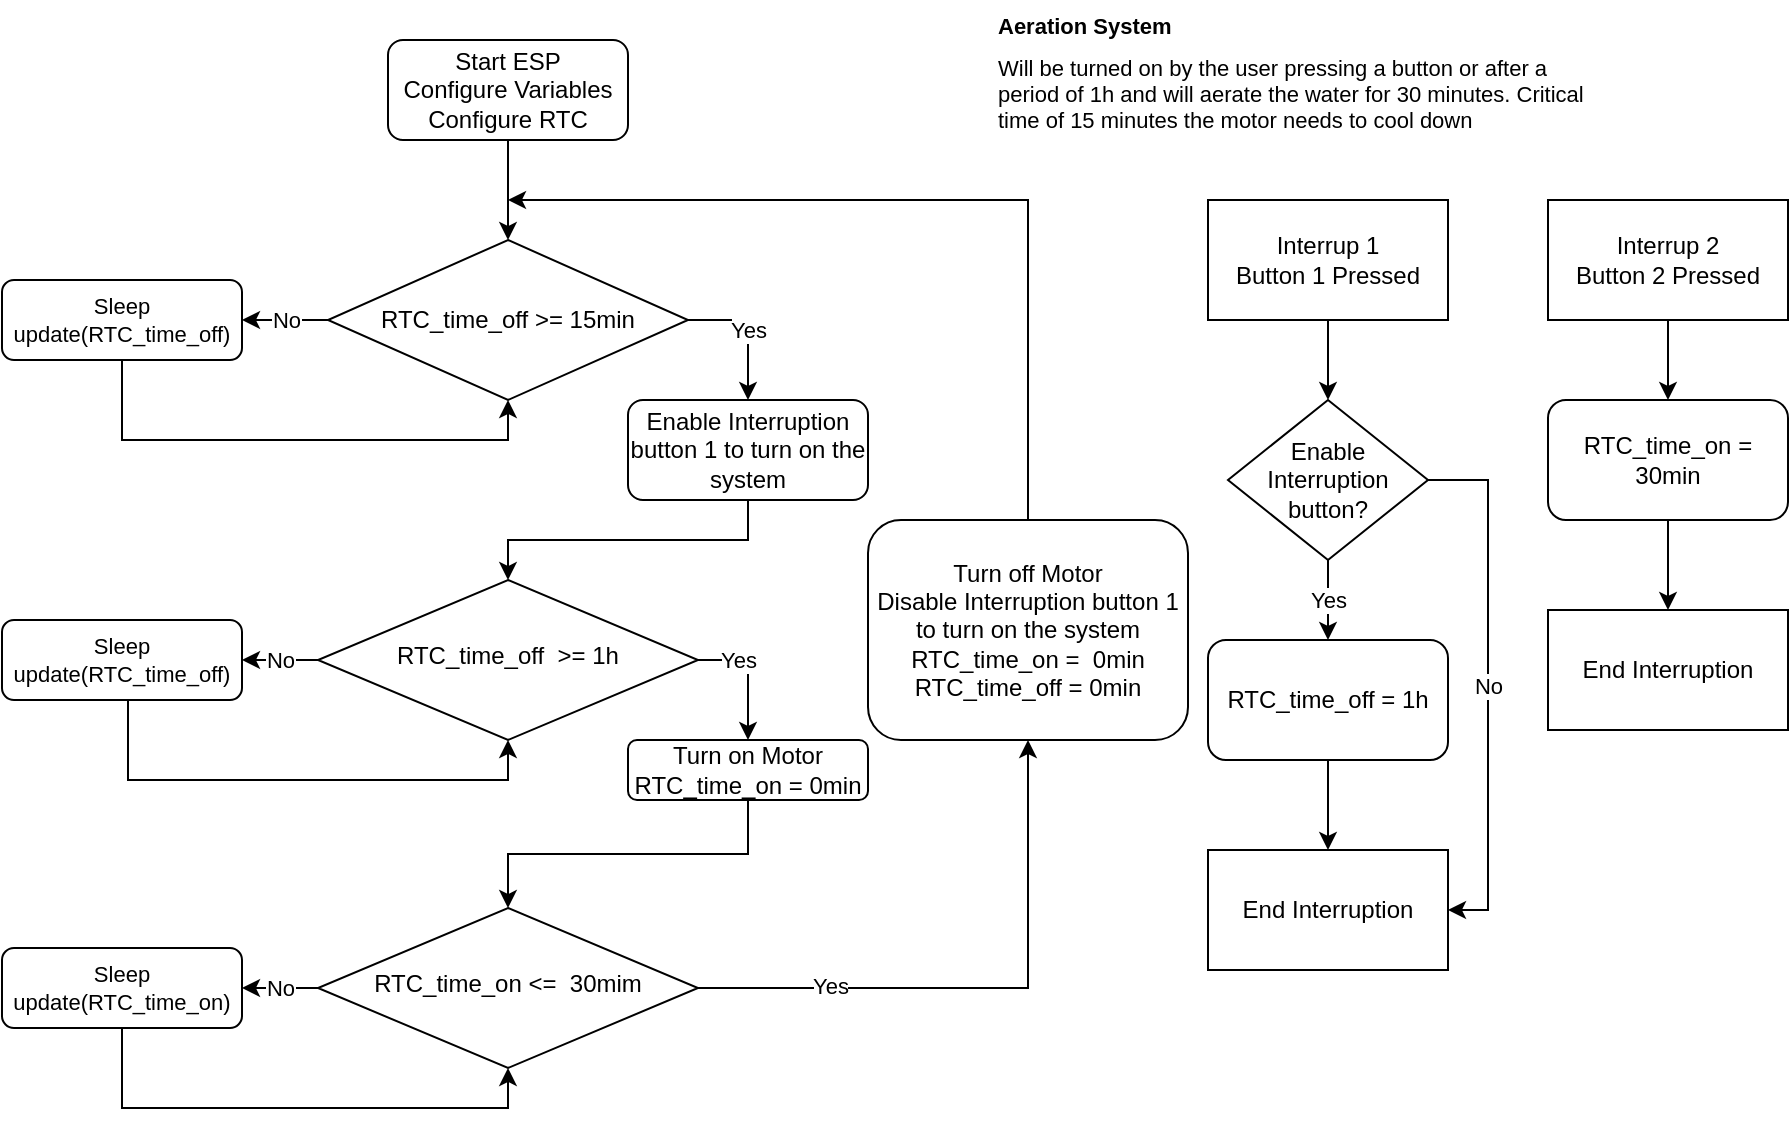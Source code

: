 <mxfile version="21.5.0" type="github">
  <diagram name="Página-1" id="dplFQ-64sNLR6vtTWmUc">
    <mxGraphModel dx="2786" dy="1594" grid="1" gridSize="10" guides="1" tooltips="1" connect="1" arrows="1" fold="1" page="1" pageScale="1" pageWidth="827" pageHeight="1169" math="0" shadow="0">
      <root>
        <mxCell id="0" />
        <mxCell id="1" parent="0" />
        <mxCell id="TfejN2n5QXlp0c48sBCe-1" style="edgeStyle=orthogonalEdgeStyle;rounded=0;orthogonalLoop=1;jettySize=auto;html=1;exitX=0.5;exitY=1;exitDx=0;exitDy=0;entryX=0.5;entryY=0;entryDx=0;entryDy=0;" edge="1" parent="1" source="TfejN2n5QXlp0c48sBCe-2">
          <mxGeometry relative="1" as="geometry">
            <mxPoint x="260" y="150" as="targetPoint" />
          </mxGeometry>
        </mxCell>
        <mxCell id="TfejN2n5QXlp0c48sBCe-2" value="Start ESP&lt;br&gt;Configure Variables&lt;br&gt;Configure RTC" style="rounded=1;whiteSpace=wrap;html=1;fontSize=12;glass=0;strokeWidth=1;shadow=0;" vertex="1" parent="1">
          <mxGeometry x="200" y="50" width="120" height="50" as="geometry" />
        </mxCell>
        <mxCell id="TfejN2n5QXlp0c48sBCe-3" value="No" style="edgeStyle=orthogonalEdgeStyle;rounded=0;orthogonalLoop=1;jettySize=auto;html=1;exitX=0;exitY=0.5;exitDx=0;exitDy=0;entryX=1;entryY=0.5;entryDx=0;entryDy=0;" edge="1" parent="1" source="TfejN2n5QXlp0c48sBCe-5" target="TfejN2n5QXlp0c48sBCe-18">
          <mxGeometry relative="1" as="geometry" />
        </mxCell>
        <mxCell id="TfejN2n5QXlp0c48sBCe-4" value="Yes" style="edgeStyle=orthogonalEdgeStyle;rounded=0;orthogonalLoop=1;jettySize=auto;html=1;exitX=1;exitY=0.5;exitDx=0;exitDy=0;entryX=0.5;entryY=0;entryDx=0;entryDy=0;" edge="1" parent="1" source="TfejN2n5QXlp0c48sBCe-5" target="TfejN2n5QXlp0c48sBCe-16">
          <mxGeometry x="-0.4" relative="1" as="geometry">
            <mxPoint as="offset" />
          </mxGeometry>
        </mxCell>
        <mxCell id="TfejN2n5QXlp0c48sBCe-5" value="RTC_time_off&amp;nbsp; &amp;gt;= 1h" style="rhombus;whiteSpace=wrap;html=1;shadow=0;fontFamily=Helvetica;fontSize=12;align=center;strokeWidth=1;spacing=6;spacingTop=-4;" vertex="1" parent="1">
          <mxGeometry x="165" y="320" width="190" height="80" as="geometry" />
        </mxCell>
        <mxCell id="TfejN2n5QXlp0c48sBCe-6" style="edgeStyle=orthogonalEdgeStyle;rounded=0;orthogonalLoop=1;jettySize=auto;html=1;exitX=0.5;exitY=1;exitDx=0;exitDy=0;entryX=0.5;entryY=0;entryDx=0;entryDy=0;" edge="1" parent="1" source="TfejN2n5QXlp0c48sBCe-7" target="TfejN2n5QXlp0c48sBCe-5">
          <mxGeometry relative="1" as="geometry" />
        </mxCell>
        <mxCell id="TfejN2n5QXlp0c48sBCe-7" value="Enable Interruption button 1 to turn on the system" style="rounded=1;whiteSpace=wrap;html=1;fontSize=12;glass=0;strokeWidth=1;shadow=0;" vertex="1" parent="1">
          <mxGeometry x="320" y="230" width="120" height="50" as="geometry" />
        </mxCell>
        <mxCell id="TfejN2n5QXlp0c48sBCe-8" style="edgeStyle=orthogonalEdgeStyle;rounded=0;orthogonalLoop=1;jettySize=auto;html=1;entryX=0.5;entryY=1;entryDx=0;entryDy=0;" edge="1" parent="1" source="TfejN2n5QXlp0c48sBCe-9" target="TfejN2n5QXlp0c48sBCe-14">
          <mxGeometry relative="1" as="geometry">
            <Array as="points">
              <mxPoint x="67" y="584" />
              <mxPoint x="260" y="584" />
            </Array>
          </mxGeometry>
        </mxCell>
        <mxCell id="TfejN2n5QXlp0c48sBCe-9" value="Sleep&lt;br style=&quot;font-size: 11px;&quot;&gt;update(RTC_time_on)" style="rounded=1;whiteSpace=wrap;html=1;fontSize=11;glass=0;strokeWidth=1;shadow=0;" vertex="1" parent="1">
          <mxGeometry x="7" y="504" width="120" height="40" as="geometry" />
        </mxCell>
        <mxCell id="TfejN2n5QXlp0c48sBCe-10" value="&lt;h1 style=&quot;font-size: 11px;&quot;&gt;&lt;span style=&quot;background-color: initial; font-size: 11px;&quot;&gt;&lt;font style=&quot;font-size: 11px;&quot;&gt;Aeration System&lt;/font&gt;&lt;/span&gt;&lt;/h1&gt;&lt;h1 style=&quot;font-size: 11px;&quot;&gt;&lt;span style=&quot;background-color: initial; font-weight: normal; font-size: 11px;&quot;&gt;Will be turned on by the user pressing a button or after a period of 1h&amp;nbsp;and will aerate the water for 30 minutes. Critical time of 15 minutes the motor needs to cool down&lt;/span&gt;&lt;br style=&quot;font-size: 11px;&quot;&gt;&lt;/h1&gt;" style="text;html=1;strokeColor=none;fillColor=none;spacing=5;spacingTop=-20;whiteSpace=wrap;overflow=hidden;rounded=0;fontSize=11;" vertex="1" parent="1">
          <mxGeometry x="500" y="40" width="310" height="150" as="geometry" />
        </mxCell>
        <mxCell id="TfejN2n5QXlp0c48sBCe-11" style="edgeStyle=orthogonalEdgeStyle;rounded=0;orthogonalLoop=1;jettySize=auto;html=1;entryX=0.5;entryY=1;entryDx=0;entryDy=0;" edge="1" parent="1" source="TfejN2n5QXlp0c48sBCe-14" target="TfejN2n5QXlp0c48sBCe-20">
          <mxGeometry relative="1" as="geometry" />
        </mxCell>
        <mxCell id="TfejN2n5QXlp0c48sBCe-12" value="Yes" style="edgeLabel;html=1;align=center;verticalAlign=middle;resizable=0;points=[];" vertex="1" connectable="0" parent="TfejN2n5QXlp0c48sBCe-11">
          <mxGeometry x="-0.544" y="1" relative="1" as="geometry">
            <mxPoint as="offset" />
          </mxGeometry>
        </mxCell>
        <mxCell id="TfejN2n5QXlp0c48sBCe-13" value="No" style="edgeStyle=orthogonalEdgeStyle;rounded=0;orthogonalLoop=1;jettySize=auto;html=1;exitX=0;exitY=0.5;exitDx=0;exitDy=0;entryX=1;entryY=0.5;entryDx=0;entryDy=0;" edge="1" parent="1" source="TfejN2n5QXlp0c48sBCe-14" target="TfejN2n5QXlp0c48sBCe-9">
          <mxGeometry relative="1" as="geometry" />
        </mxCell>
        <mxCell id="TfejN2n5QXlp0c48sBCe-14" value="RTC_time_on &amp;lt;=&amp;nbsp;&amp;nbsp;30mim" style="rhombus;whiteSpace=wrap;html=1;shadow=0;fontFamily=Helvetica;fontSize=12;align=center;strokeWidth=1;spacing=6;spacingTop=-4;" vertex="1" parent="1">
          <mxGeometry x="165" y="484" width="190" height="80" as="geometry" />
        </mxCell>
        <mxCell id="TfejN2n5QXlp0c48sBCe-15" style="edgeStyle=orthogonalEdgeStyle;rounded=0;orthogonalLoop=1;jettySize=auto;html=1;entryX=0.5;entryY=0;entryDx=0;entryDy=0;" edge="1" parent="1" source="TfejN2n5QXlp0c48sBCe-16" target="TfejN2n5QXlp0c48sBCe-14">
          <mxGeometry relative="1" as="geometry" />
        </mxCell>
        <mxCell id="TfejN2n5QXlp0c48sBCe-16" value="Turn on Motor&lt;br&gt;RTC_time_on = 0min" style="rounded=1;whiteSpace=wrap;html=1;fontSize=12;glass=0;strokeWidth=1;shadow=0;" vertex="1" parent="1">
          <mxGeometry x="320" y="400" width="120" height="30" as="geometry" />
        </mxCell>
        <mxCell id="TfejN2n5QXlp0c48sBCe-17" style="edgeStyle=orthogonalEdgeStyle;rounded=0;orthogonalLoop=1;jettySize=auto;html=1;entryX=0.5;entryY=1;entryDx=0;entryDy=0;" edge="1" parent="1" source="TfejN2n5QXlp0c48sBCe-18" target="TfejN2n5QXlp0c48sBCe-5">
          <mxGeometry relative="1" as="geometry">
            <Array as="points">
              <mxPoint x="70" y="420" />
              <mxPoint x="260" y="420" />
            </Array>
          </mxGeometry>
        </mxCell>
        <mxCell id="TfejN2n5QXlp0c48sBCe-18" value="Sleep&lt;br style=&quot;font-size: 11px;&quot;&gt;update(RTC_time_off)" style="rounded=1;whiteSpace=wrap;html=1;fontSize=11;glass=0;strokeWidth=1;shadow=0;" vertex="1" parent="1">
          <mxGeometry x="7" y="340" width="120" height="40" as="geometry" />
        </mxCell>
        <mxCell id="TfejN2n5QXlp0c48sBCe-19" style="edgeStyle=orthogonalEdgeStyle;rounded=0;orthogonalLoop=1;jettySize=auto;html=1;exitX=0.5;exitY=0;exitDx=0;exitDy=0;" edge="1" parent="1" source="TfejN2n5QXlp0c48sBCe-20">
          <mxGeometry relative="1" as="geometry">
            <mxPoint x="260" y="130" as="targetPoint" />
            <Array as="points">
              <mxPoint x="520" y="130" />
            </Array>
          </mxGeometry>
        </mxCell>
        <mxCell id="TfejN2n5QXlp0c48sBCe-20" value="Turn off Motor&lt;br&gt;Disable Interruption button 1 to turn on the system&lt;br&gt;RTC_time_on =&amp;nbsp; 0min&lt;br&gt;RTC_time_off = 0min" style="rounded=1;whiteSpace=wrap;html=1;fontSize=12;glass=0;strokeWidth=1;shadow=0;" vertex="1" parent="1">
          <mxGeometry x="440" y="290" width="160" height="110" as="geometry" />
        </mxCell>
        <mxCell id="TfejN2n5QXlp0c48sBCe-21" style="edgeStyle=orthogonalEdgeStyle;rounded=0;orthogonalLoop=1;jettySize=auto;html=1;entryX=0.5;entryY=1;entryDx=0;entryDy=0;" edge="1" parent="1" source="TfejN2n5QXlp0c48sBCe-22">
          <mxGeometry relative="1" as="geometry">
            <mxPoint x="260" y="230" as="targetPoint" />
            <Array as="points">
              <mxPoint x="67" y="250" />
              <mxPoint x="260" y="250" />
            </Array>
          </mxGeometry>
        </mxCell>
        <mxCell id="TfejN2n5QXlp0c48sBCe-22" value="Sleep&lt;br style=&quot;font-size: 11px;&quot;&gt;update(RTC_time_off)" style="rounded=1;whiteSpace=wrap;html=1;fontSize=11;glass=0;strokeWidth=1;shadow=0;" vertex="1" parent="1">
          <mxGeometry x="7" y="170" width="120" height="40" as="geometry" />
        </mxCell>
        <mxCell id="TfejN2n5QXlp0c48sBCe-23" style="edgeStyle=orthogonalEdgeStyle;rounded=0;orthogonalLoop=1;jettySize=auto;html=1;exitX=0.5;exitY=1;exitDx=0;exitDy=0;entryX=0.5;entryY=0;entryDx=0;entryDy=0;" edge="1" parent="1" source="TfejN2n5QXlp0c48sBCe-24" target="TfejN2n5QXlp0c48sBCe-29">
          <mxGeometry relative="1" as="geometry" />
        </mxCell>
        <mxCell id="TfejN2n5QXlp0c48sBCe-24" value="Interrup 1&lt;br&gt;Button 1 Pressed" style="rounded=0;whiteSpace=wrap;html=1;" vertex="1" parent="1">
          <mxGeometry x="610" y="130" width="120" height="60" as="geometry" />
        </mxCell>
        <mxCell id="TfejN2n5QXlp0c48sBCe-25" style="edgeStyle=orthogonalEdgeStyle;rounded=0;orthogonalLoop=1;jettySize=auto;html=1;entryX=0.5;entryY=0;entryDx=0;entryDy=0;" edge="1" parent="1" source="TfejN2n5QXlp0c48sBCe-26" target="TfejN2n5QXlp0c48sBCe-30">
          <mxGeometry relative="1" as="geometry" />
        </mxCell>
        <mxCell id="TfejN2n5QXlp0c48sBCe-26" value="RTC_time_off = 1h" style="rounded=1;whiteSpace=wrap;html=1;" vertex="1" parent="1">
          <mxGeometry x="610" y="350" width="120" height="60" as="geometry" />
        </mxCell>
        <mxCell id="TfejN2n5QXlp0c48sBCe-27" value="Yes" style="edgeStyle=orthogonalEdgeStyle;rounded=0;orthogonalLoop=1;jettySize=auto;html=1;exitX=0.5;exitY=1;exitDx=0;exitDy=0;entryX=0.5;entryY=0;entryDx=0;entryDy=0;" edge="1" parent="1" source="TfejN2n5QXlp0c48sBCe-29" target="TfejN2n5QXlp0c48sBCe-26">
          <mxGeometry relative="1" as="geometry" />
        </mxCell>
        <mxCell id="TfejN2n5QXlp0c48sBCe-28" value="No" style="edgeStyle=orthogonalEdgeStyle;rounded=0;orthogonalLoop=1;jettySize=auto;html=1;exitX=1;exitY=0.5;exitDx=0;exitDy=0;entryX=1;entryY=0.5;entryDx=0;entryDy=0;" edge="1" parent="1" source="TfejN2n5QXlp0c48sBCe-29" target="TfejN2n5QXlp0c48sBCe-30">
          <mxGeometry relative="1" as="geometry" />
        </mxCell>
        <mxCell id="TfejN2n5QXlp0c48sBCe-29" value="Enable Interruption button?" style="rhombus;whiteSpace=wrap;html=1;" vertex="1" parent="1">
          <mxGeometry x="620" y="230" width="100" height="80" as="geometry" />
        </mxCell>
        <mxCell id="TfejN2n5QXlp0c48sBCe-30" value="End Interruption" style="rounded=0;whiteSpace=wrap;html=1;" vertex="1" parent="1">
          <mxGeometry x="610" y="455" width="120" height="60" as="geometry" />
        </mxCell>
        <mxCell id="TfejN2n5QXlp0c48sBCe-31" style="edgeStyle=orthogonalEdgeStyle;rounded=0;orthogonalLoop=1;jettySize=auto;html=1;exitX=0.5;exitY=1;exitDx=0;exitDy=0;entryX=0.5;entryY=0;entryDx=0;entryDy=0;" edge="1" parent="1" source="TfejN2n5QXlp0c48sBCe-32" target="TfejN2n5QXlp0c48sBCe-34">
          <mxGeometry relative="1" as="geometry" />
        </mxCell>
        <mxCell id="TfejN2n5QXlp0c48sBCe-32" value="Interrup 2&lt;br&gt;Button 2 Pressed" style="rounded=0;whiteSpace=wrap;html=1;" vertex="1" parent="1">
          <mxGeometry x="780" y="130" width="120" height="60" as="geometry" />
        </mxCell>
        <mxCell id="TfejN2n5QXlp0c48sBCe-33" style="edgeStyle=orthogonalEdgeStyle;rounded=0;orthogonalLoop=1;jettySize=auto;html=1;entryX=0.5;entryY=0;entryDx=0;entryDy=0;" edge="1" parent="1" source="TfejN2n5QXlp0c48sBCe-34" target="TfejN2n5QXlp0c48sBCe-35">
          <mxGeometry relative="1" as="geometry" />
        </mxCell>
        <mxCell id="TfejN2n5QXlp0c48sBCe-34" value="RTC_time_on = 30min" style="rounded=1;whiteSpace=wrap;html=1;" vertex="1" parent="1">
          <mxGeometry x="780" y="230" width="120" height="60" as="geometry" />
        </mxCell>
        <mxCell id="TfejN2n5QXlp0c48sBCe-35" value="End Interruption" style="rounded=0;whiteSpace=wrap;html=1;" vertex="1" parent="1">
          <mxGeometry x="780" y="335" width="120" height="60" as="geometry" />
        </mxCell>
        <mxCell id="TfejN2n5QXlp0c48sBCe-36" value="No" style="edgeStyle=orthogonalEdgeStyle;rounded=0;orthogonalLoop=1;jettySize=auto;html=1;exitX=0;exitY=0.5;exitDx=0;exitDy=0;entryX=1;entryY=0.5;entryDx=0;entryDy=0;" edge="1" parent="1" source="TfejN2n5QXlp0c48sBCe-38" target="TfejN2n5QXlp0c48sBCe-22">
          <mxGeometry relative="1" as="geometry" />
        </mxCell>
        <mxCell id="TfejN2n5QXlp0c48sBCe-37" value="Yes" style="edgeStyle=orthogonalEdgeStyle;rounded=0;orthogonalLoop=1;jettySize=auto;html=1;exitX=1;exitY=0.5;exitDx=0;exitDy=0;entryX=0.5;entryY=0;entryDx=0;entryDy=0;" edge="1" parent="1" source="TfejN2n5QXlp0c48sBCe-38" target="TfejN2n5QXlp0c48sBCe-7">
          <mxGeometry relative="1" as="geometry" />
        </mxCell>
        <mxCell id="TfejN2n5QXlp0c48sBCe-38" value="RTC_time_off &amp;gt;= 15min" style="rhombus;whiteSpace=wrap;html=1;" vertex="1" parent="1">
          <mxGeometry x="170" y="150" width="180" height="80" as="geometry" />
        </mxCell>
      </root>
    </mxGraphModel>
  </diagram>
</mxfile>
